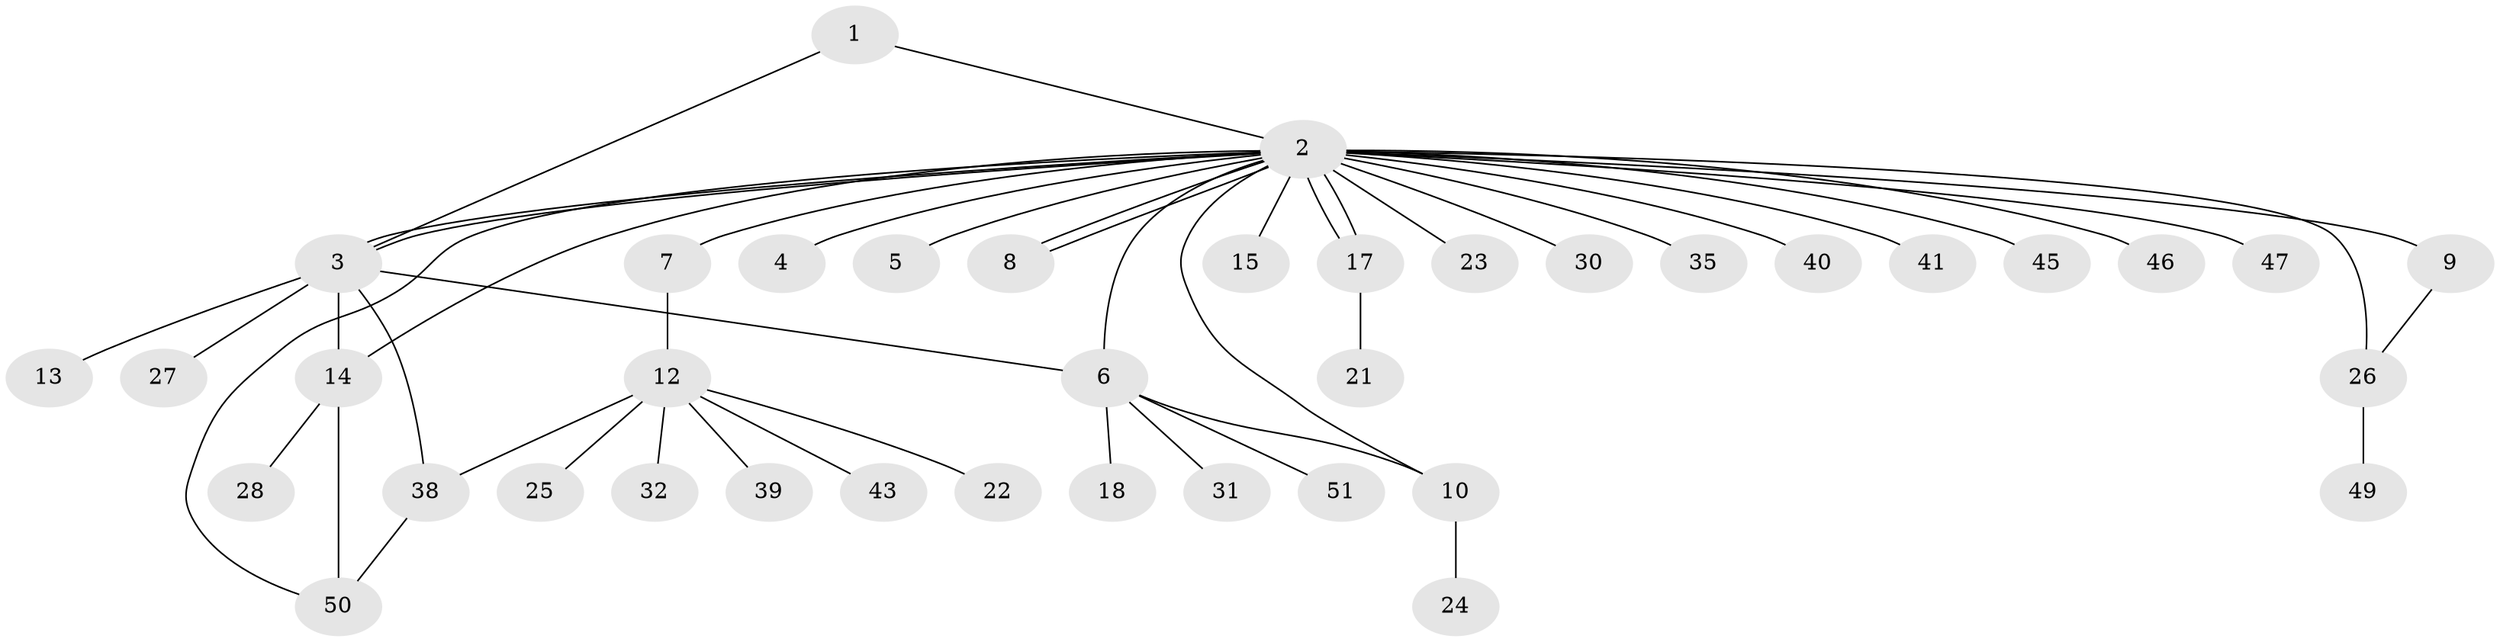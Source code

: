 // Generated by graph-tools (version 1.1) at 2025/51/02/27/25 19:51:54]
// undirected, 39 vertices, 49 edges
graph export_dot {
graph [start="1"]
  node [color=gray90,style=filled];
  1;
  2 [super="+52"];
  3 [super="+44"];
  4;
  5;
  6 [super="+20"];
  7;
  8;
  9;
  10 [super="+11"];
  12 [super="+16"];
  13;
  14 [super="+48"];
  15;
  17 [super="+19"];
  18 [super="+29"];
  21;
  22 [super="+33"];
  23;
  24;
  25;
  26 [super="+36"];
  27 [super="+37"];
  28;
  30;
  31;
  32 [super="+34"];
  35;
  38 [super="+42"];
  39;
  40;
  41;
  43;
  45;
  46;
  47;
  49;
  50;
  51;
  1 -- 2;
  1 -- 3;
  2 -- 3;
  2 -- 3;
  2 -- 4;
  2 -- 5;
  2 -- 6;
  2 -- 7;
  2 -- 8;
  2 -- 8;
  2 -- 9;
  2 -- 10;
  2 -- 14;
  2 -- 15;
  2 -- 17;
  2 -- 17;
  2 -- 23;
  2 -- 26 [weight=2];
  2 -- 30;
  2 -- 35;
  2 -- 40;
  2 -- 41;
  2 -- 45;
  2 -- 46;
  2 -- 47;
  2 -- 50;
  3 -- 13;
  3 -- 14;
  3 -- 27;
  3 -- 38;
  3 -- 6;
  6 -- 18;
  6 -- 31;
  6 -- 51 [weight=2];
  6 -- 10;
  7 -- 12;
  9 -- 26;
  10 -- 24;
  12 -- 22;
  12 -- 25;
  12 -- 32;
  12 -- 38;
  12 -- 39;
  12 -- 43;
  14 -- 28;
  14 -- 50;
  17 -- 21;
  26 -- 49;
  38 -- 50;
}
